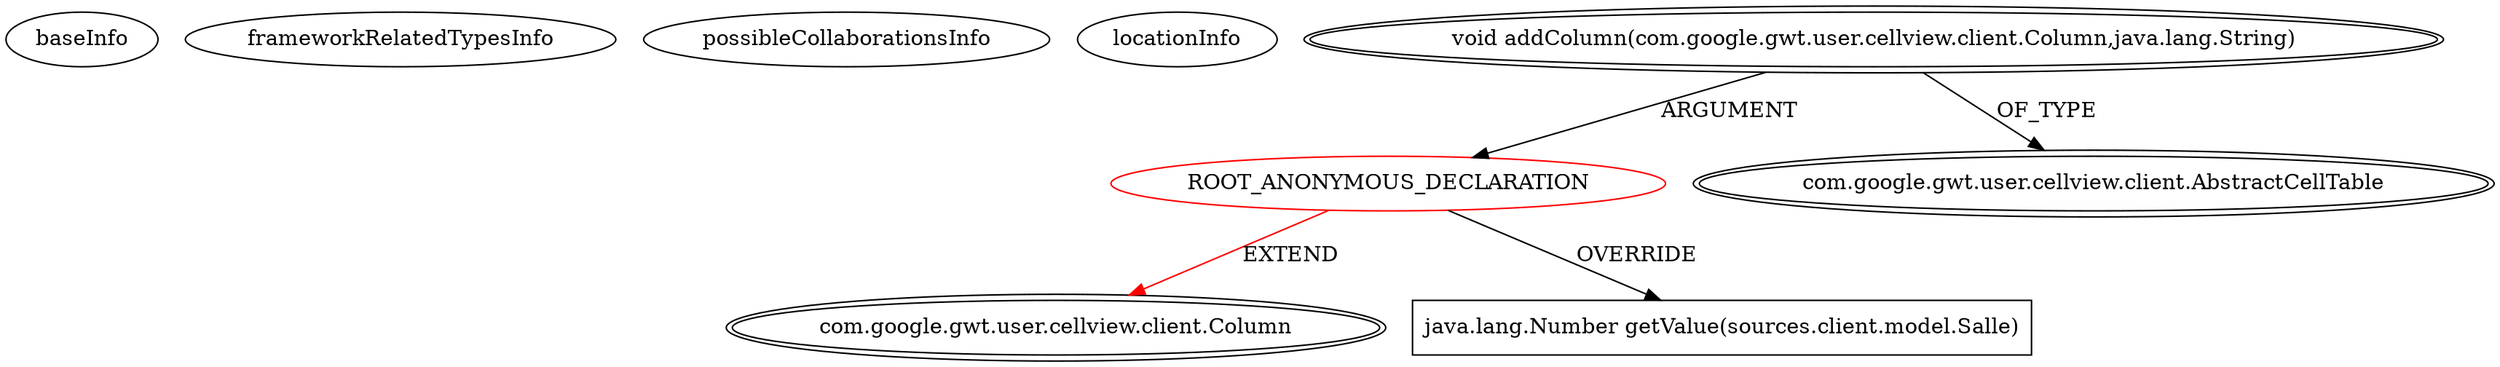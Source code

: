 digraph {
baseInfo[graphId=211,category="extension_graph",isAnonymous=true,possibleRelation=false]
frameworkRelatedTypesInfo[0="com.google.gwt.user.cellview.client.Column"]
possibleCollaborationsInfo[]
locationInfo[projectName="MainMain-ChatCafeine",filePath="/MainMain-ChatCafeine/ChatCafeine-master/ChatCafeine/src/sources/client/vue/administration/AdminPanel.java",contextSignature="com.google.gwt.user.client.ui.Widget creerListeSallePanel()",graphId="211"]
0[label="ROOT_ANONYMOUS_DECLARATION",vertexType="ROOT_ANONYMOUS_DECLARATION",isFrameworkType=false,color=red]
1[label="com.google.gwt.user.cellview.client.Column",vertexType="FRAMEWORK_CLASS_TYPE",isFrameworkType=true,peripheries=2]
2[label="void addColumn(com.google.gwt.user.cellview.client.Column,java.lang.String)",vertexType="OUTSIDE_CALL",isFrameworkType=true,peripheries=2]
3[label="com.google.gwt.user.cellview.client.AbstractCellTable",vertexType="FRAMEWORK_CLASS_TYPE",isFrameworkType=true,peripheries=2]
4[label="java.lang.Number getValue(sources.client.model.Salle)",vertexType="OVERRIDING_METHOD_DECLARATION",isFrameworkType=false,shape=box]
0->1[label="EXTEND",color=red]
2->0[label="ARGUMENT"]
2->3[label="OF_TYPE"]
0->4[label="OVERRIDE"]
}
